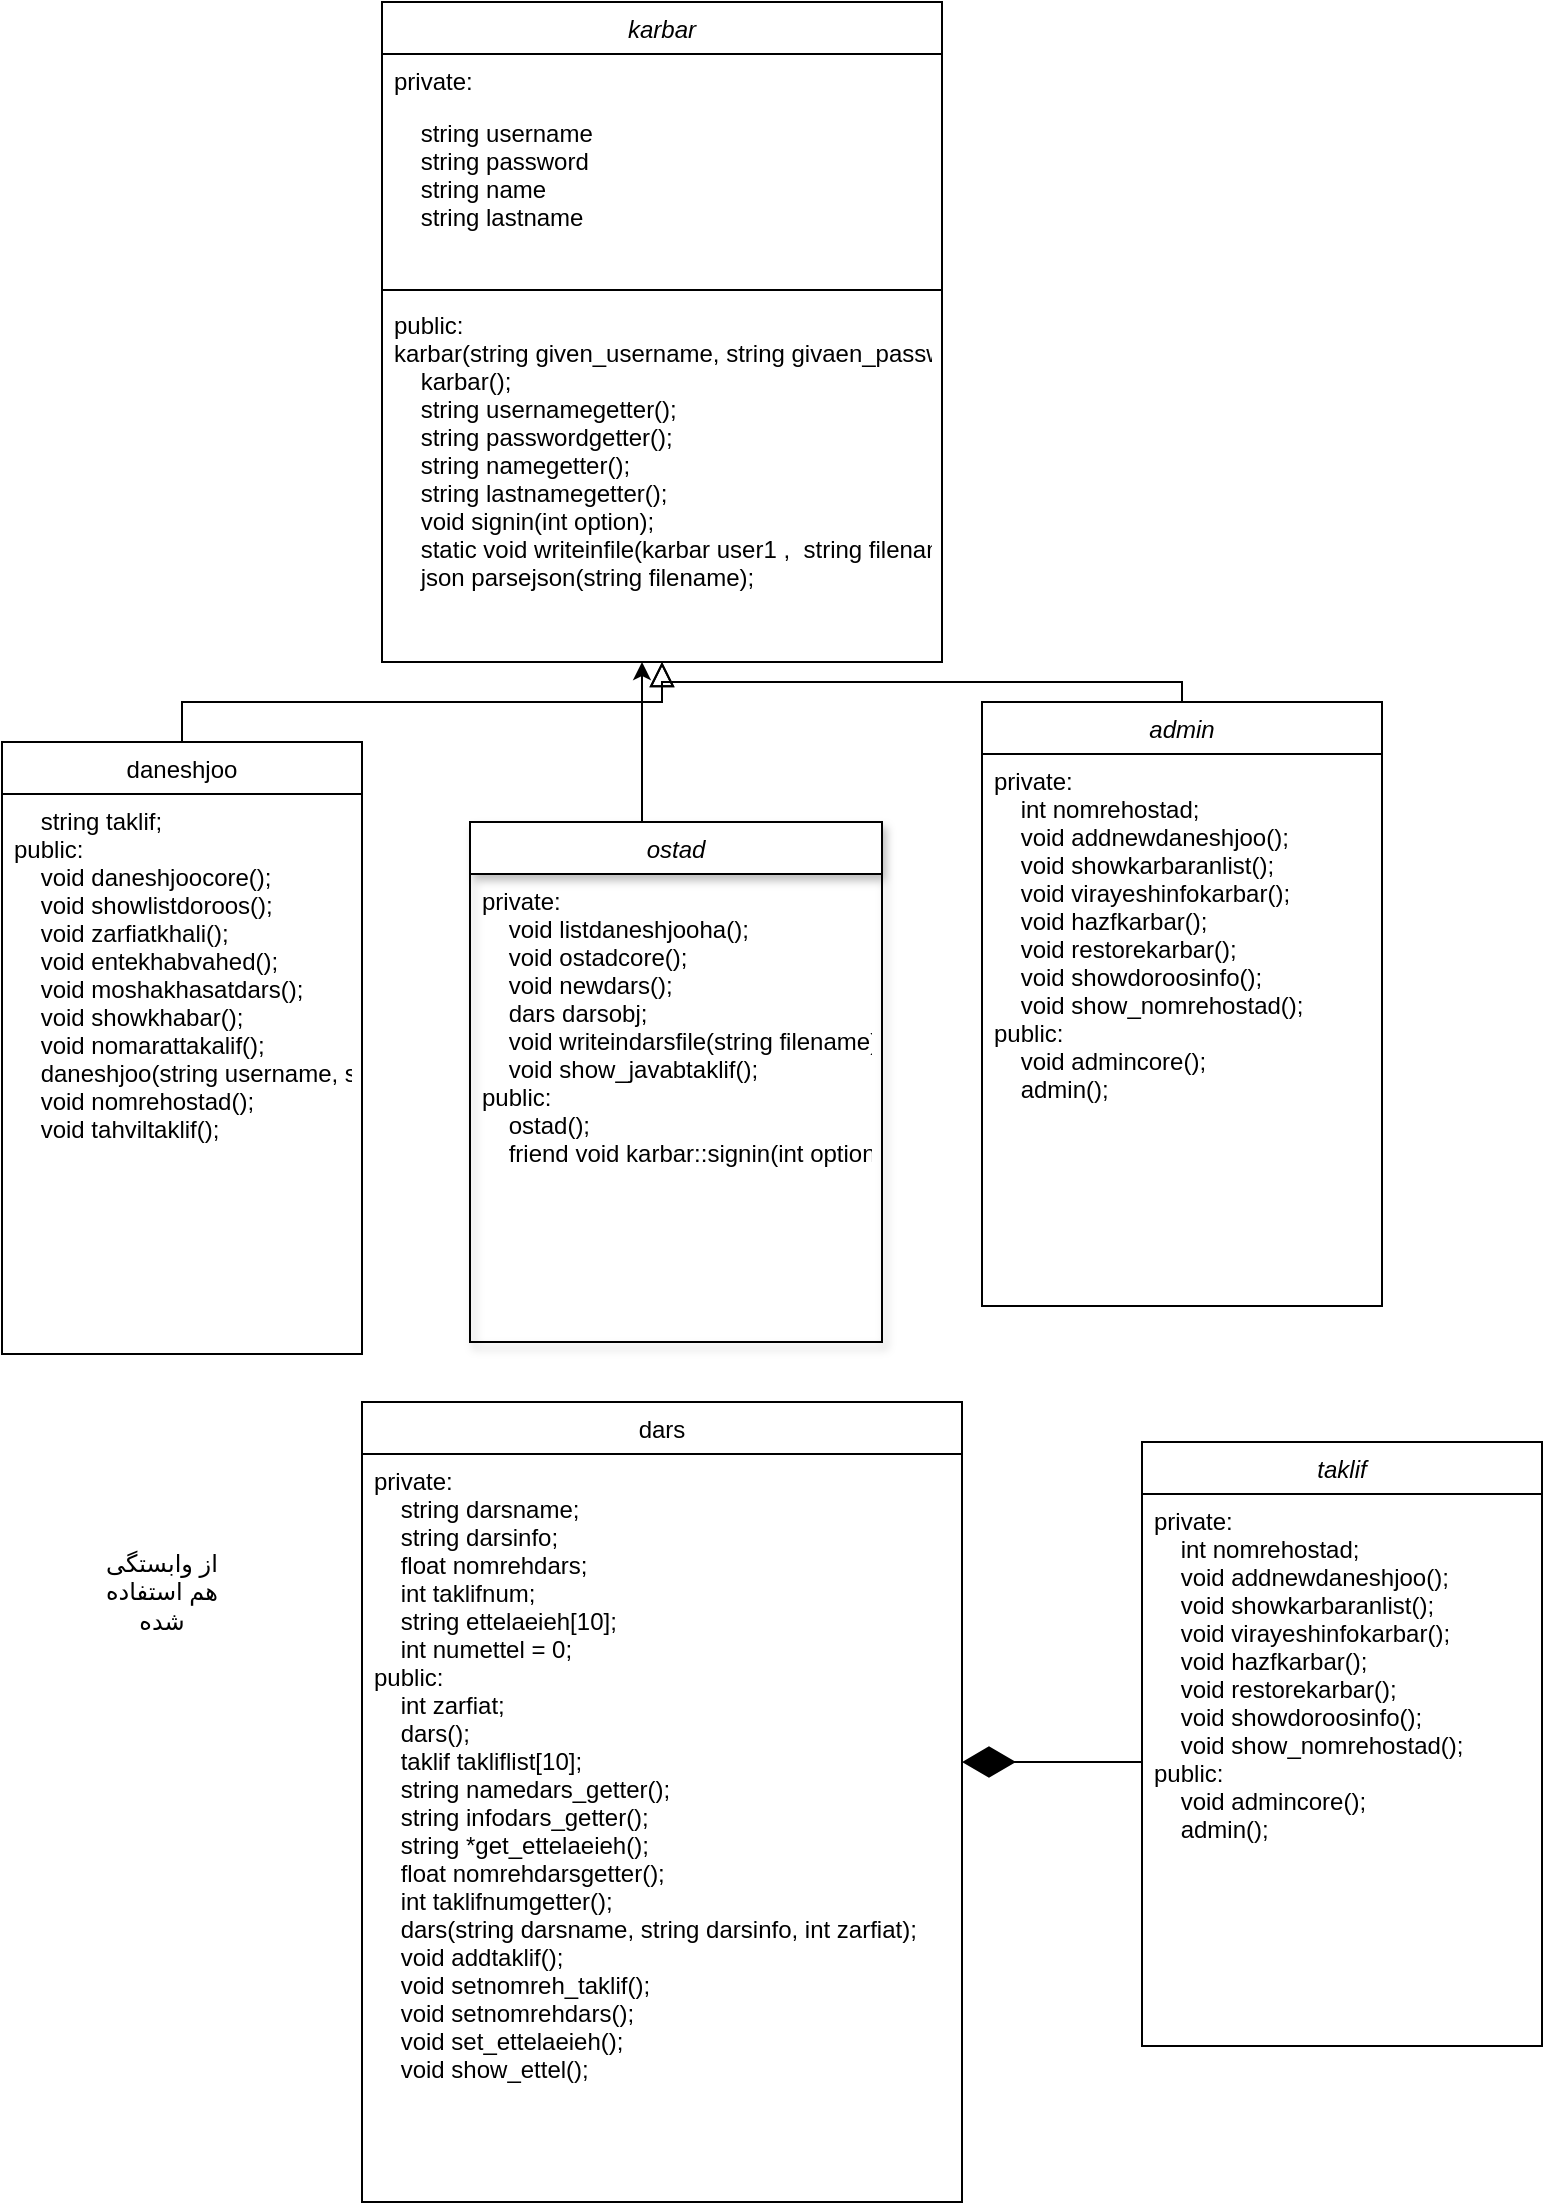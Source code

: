 <mxfile version="26.1.1">
  <diagram id="C5RBs43oDa-KdzZeNtuy" name="Page-1">
    <mxGraphModel dx="1215" dy="577" grid="1" gridSize="10" guides="1" tooltips="1" connect="1" arrows="1" fold="1" page="1" pageScale="1" pageWidth="827" pageHeight="1169" math="0" shadow="0">
      <root>
        <mxCell id="WIyWlLk6GJQsqaUBKTNV-0" />
        <mxCell id="WIyWlLk6GJQsqaUBKTNV-1" parent="WIyWlLk6GJQsqaUBKTNV-0" />
        <mxCell id="zkfFHV4jXpPFQw0GAbJ--0" value="karbar" style="swimlane;fontStyle=2;align=center;verticalAlign=top;childLayout=stackLayout;horizontal=1;startSize=26;horizontalStack=0;resizeParent=1;resizeLast=0;collapsible=1;marginBottom=0;rounded=0;shadow=0;strokeWidth=1;" parent="WIyWlLk6GJQsqaUBKTNV-1" vertex="1">
          <mxGeometry x="210" y="10" width="280" height="330" as="geometry">
            <mxRectangle x="230" y="140" width="160" height="26" as="alternateBounds" />
          </mxGeometry>
        </mxCell>
        <mxCell id="zkfFHV4jXpPFQw0GAbJ--1" value="private:&#xa;    " style="text;align=left;verticalAlign=top;spacingLeft=4;spacingRight=4;overflow=hidden;rotatable=0;points=[[0,0.5],[1,0.5]];portConstraint=eastwest;" parent="zkfFHV4jXpPFQw0GAbJ--0" vertex="1">
          <mxGeometry y="26" width="280" height="26" as="geometry" />
        </mxCell>
        <mxCell id="zkfFHV4jXpPFQw0GAbJ--2" value="    string username&#xa;    string password&#xa;    string name&#xa;    string lastname&#xa;" style="text;align=left;verticalAlign=top;spacingLeft=4;spacingRight=4;overflow=hidden;rotatable=0;points=[[0,0.5],[1,0.5]];portConstraint=eastwest;rounded=0;shadow=0;html=0;" parent="zkfFHV4jXpPFQw0GAbJ--0" vertex="1">
          <mxGeometry y="52" width="280" height="88" as="geometry" />
        </mxCell>
        <mxCell id="zkfFHV4jXpPFQw0GAbJ--4" value="" style="line;html=1;strokeWidth=1;align=left;verticalAlign=middle;spacingTop=-1;spacingLeft=3;spacingRight=3;rotatable=0;labelPosition=right;points=[];portConstraint=eastwest;" parent="zkfFHV4jXpPFQw0GAbJ--0" vertex="1">
          <mxGeometry y="140" width="280" height="8" as="geometry" />
        </mxCell>
        <mxCell id="zkfFHV4jXpPFQw0GAbJ--5" value="public:    &#xa;karbar(string given_username, string givaen_password, string given_name, string given_lastname);&#xa;    karbar();&#xa;    string usernamegetter();&#xa;    string passwordgetter();&#xa;    string namegetter();&#xa;    string lastnamegetter();&#xa;    void signin(int option);&#xa;    static void writeinfile(karbar user1 ,  string filename , int panel);&#xa;    json parsejson(string filename);" style="text;align=left;verticalAlign=top;spacingLeft=4;spacingRight=4;overflow=hidden;rotatable=0;points=[[0,0.5],[1,0.5]];portConstraint=eastwest;" parent="zkfFHV4jXpPFQw0GAbJ--0" vertex="1">
          <mxGeometry y="148" width="280" height="182" as="geometry" />
        </mxCell>
        <mxCell id="zkfFHV4jXpPFQw0GAbJ--6" value="daneshjoo" style="swimlane;fontStyle=0;align=center;verticalAlign=top;childLayout=stackLayout;horizontal=1;startSize=26;horizontalStack=0;resizeParent=1;resizeLast=0;collapsible=1;marginBottom=0;rounded=0;shadow=0;strokeWidth=1;" parent="WIyWlLk6GJQsqaUBKTNV-1" vertex="1">
          <mxGeometry x="20" y="380" width="180" height="306" as="geometry">
            <mxRectangle x="130" y="380" width="160" height="26" as="alternateBounds" />
          </mxGeometry>
        </mxCell>
        <mxCell id="zkfFHV4jXpPFQw0GAbJ--7" value="    string taklif;&#xa;public:&#xa;    void daneshjoocore();&#xa;    void showlistdoroos();&#xa;    void zarfiatkhali();&#xa;    void entekhabvahed();&#xa;    void moshakhasatdars();&#xa;    void showkhabar();&#xa;    void nomarattakalif();&#xa;    daneshjoo(string username, string password, string name, string lastname);&#xa;    void nomrehostad();&#xa;    void tahviltaklif();" style="text;align=left;verticalAlign=top;spacingLeft=4;spacingRight=4;overflow=hidden;rotatable=0;points=[[0,0.5],[1,0.5]];portConstraint=eastwest;" parent="zkfFHV4jXpPFQw0GAbJ--6" vertex="1">
          <mxGeometry y="26" width="180" height="280" as="geometry" />
        </mxCell>
        <mxCell id="zkfFHV4jXpPFQw0GAbJ--12" value="" style="endArrow=block;endSize=10;endFill=0;shadow=0;strokeWidth=1;rounded=0;curved=0;edgeStyle=elbowEdgeStyle;elbow=vertical;" parent="WIyWlLk6GJQsqaUBKTNV-1" source="zkfFHV4jXpPFQw0GAbJ--6" target="zkfFHV4jXpPFQw0GAbJ--0" edge="1">
          <mxGeometry width="160" relative="1" as="geometry">
            <mxPoint x="200" y="203" as="sourcePoint" />
            <mxPoint x="200" y="203" as="targetPoint" />
          </mxGeometry>
        </mxCell>
        <mxCell id="zkfFHV4jXpPFQw0GAbJ--16" value="" style="endArrow=block;endSize=10;endFill=0;shadow=0;strokeWidth=1;rounded=0;curved=0;edgeStyle=elbowEdgeStyle;elbow=vertical;exitX=0.5;exitY=0;exitDx=0;exitDy=0;" parent="WIyWlLk6GJQsqaUBKTNV-1" source="RYtqdAnqOB74bKwXAeZF-31" target="zkfFHV4jXpPFQw0GAbJ--0" edge="1">
          <mxGeometry width="160" relative="1" as="geometry">
            <mxPoint x="580" y="350" as="sourcePoint" />
            <mxPoint x="310" y="271" as="targetPoint" />
          </mxGeometry>
        </mxCell>
        <mxCell id="RYtqdAnqOB74bKwXAeZF-39" value="" style="edgeStyle=orthogonalEdgeStyle;rounded=0;orthogonalLoop=1;jettySize=auto;html=1;" parent="WIyWlLk6GJQsqaUBKTNV-1" source="RYtqdAnqOB74bKwXAeZF-25" target="zkfFHV4jXpPFQw0GAbJ--5" edge="1">
          <mxGeometry relative="1" as="geometry">
            <Array as="points">
              <mxPoint x="340" y="400" />
              <mxPoint x="340" y="400" />
            </Array>
          </mxGeometry>
        </mxCell>
        <mxCell id="RYtqdAnqOB74bKwXAeZF-25" value="ostad" style="swimlane;fontStyle=2;align=center;verticalAlign=top;childLayout=stackLayout;horizontal=1;startSize=26;horizontalStack=0;resizeParent=1;resizeLast=0;collapsible=1;marginBottom=0;rounded=0;shadow=1;strokeWidth=1;" parent="WIyWlLk6GJQsqaUBKTNV-1" vertex="1">
          <mxGeometry x="254" y="420" width="206" height="260" as="geometry">
            <mxRectangle x="230" y="140" width="160" height="26" as="alternateBounds" />
          </mxGeometry>
        </mxCell>
        <mxCell id="RYtqdAnqOB74bKwXAeZF-27" value="private:&#xa;    void listdaneshjooha();&#xa;    void ostadcore();&#xa;    void newdars();&#xa;    dars darsobj;&#xa;    void writeindarsfile(string filename);&#xa;    void show_javabtaklif();&#xa;public:&#xa;    ostad();&#xa;    friend void karbar::signin(int option);" style="text;align=left;verticalAlign=top;spacingLeft=4;spacingRight=4;overflow=hidden;rotatable=0;points=[[0,0.5],[1,0.5]];portConstraint=eastwest;rounded=0;shadow=1;html=0;" parent="RYtqdAnqOB74bKwXAeZF-25" vertex="1">
          <mxGeometry y="26" width="206" height="210" as="geometry" />
        </mxCell>
        <mxCell id="RYtqdAnqOB74bKwXAeZF-31" value="admin" style="swimlane;fontStyle=2;align=center;verticalAlign=top;childLayout=stackLayout;horizontal=1;startSize=26;horizontalStack=0;resizeParent=1;resizeLast=0;collapsible=1;marginBottom=0;rounded=0;shadow=0;strokeWidth=1;" parent="WIyWlLk6GJQsqaUBKTNV-1" vertex="1">
          <mxGeometry x="510" y="360" width="200" height="302" as="geometry">
            <mxRectangle x="230" y="140" width="160" height="26" as="alternateBounds" />
          </mxGeometry>
        </mxCell>
        <mxCell id="RYtqdAnqOB74bKwXAeZF-33" value="private:&#xa;    int nomrehostad;&#xa;    void addnewdaneshjoo();&#xa;    void showkarbaranlist();&#xa;    void virayeshinfokarbar();&#xa;    void hazfkarbar();&#xa;    void restorekarbar();&#xa;    void showdoroosinfo();&#xa;    void show_nomrehostad();&#xa;public:&#xa;    void admincore();&#xa;    admin();" style="text;align=left;verticalAlign=top;spacingLeft=4;spacingRight=4;overflow=hidden;rotatable=0;points=[[0,0.5],[1,0.5]];portConstraint=eastwest;rounded=0;shadow=0;html=0;" parent="RYtqdAnqOB74bKwXAeZF-31" vertex="1">
          <mxGeometry y="26" width="200" height="244" as="geometry" />
        </mxCell>
        <mxCell id="RYtqdAnqOB74bKwXAeZF-35" value="&#xa;" style="text;align=left;verticalAlign=top;spacingLeft=4;spacingRight=4;overflow=hidden;rotatable=0;points=[[0,0.5],[1,0.5]];portConstraint=eastwest;" parent="RYtqdAnqOB74bKwXAeZF-31" vertex="1">
          <mxGeometry y="270" width="200" height="10" as="geometry" />
        </mxCell>
        <mxCell id="DC6sn4bHzLhMU5F6mFXU-1" value="dars" style="swimlane;fontStyle=0;align=center;verticalAlign=top;childLayout=stackLayout;horizontal=1;startSize=26;horizontalStack=0;resizeParent=1;resizeLast=0;collapsible=1;marginBottom=0;rounded=0;shadow=0;strokeWidth=1;" vertex="1" parent="WIyWlLk6GJQsqaUBKTNV-1">
          <mxGeometry x="200" y="710" width="300" height="400" as="geometry">
            <mxRectangle x="130" y="380" width="160" height="26" as="alternateBounds" />
          </mxGeometry>
        </mxCell>
        <mxCell id="DC6sn4bHzLhMU5F6mFXU-2" value="private:&#xa;    string darsname;&#xa;    string darsinfo;&#xa;    float nomrehdars;&#xa;    int taklifnum;&#xa;    string ettelaeieh[10];&#xa;    int numettel = 0;&#xa;public:&#xa;    int zarfiat;&#xa;    dars();&#xa;    taklif takliflist[10];&#xa;    string namedars_getter();&#xa;    string infodars_getter();&#xa;    string *get_ettelaeieh();&#xa;    float nomrehdarsgetter();&#xa;    int taklifnumgetter();&#xa;    dars(string darsname, string darsinfo, int zarfiat);&#xa;    void addtaklif();&#xa;    void setnomreh_taklif();&#xa;    void setnomrehdars();&#xa;    void set_ettelaeieh();&#xa;    void show_ettel();" style="text;align=left;verticalAlign=top;spacingLeft=4;spacingRight=4;overflow=hidden;rotatable=0;points=[[0,0.5],[1,0.5]];portConstraint=eastwest;" vertex="1" parent="DC6sn4bHzLhMU5F6mFXU-1">
          <mxGeometry y="26" width="300" height="374" as="geometry" />
        </mxCell>
        <mxCell id="DC6sn4bHzLhMU5F6mFXU-3" value="taklif" style="swimlane;fontStyle=2;align=center;verticalAlign=top;childLayout=stackLayout;horizontal=1;startSize=26;horizontalStack=0;resizeParent=1;resizeLast=0;collapsible=1;marginBottom=0;rounded=0;shadow=0;strokeWidth=1;" vertex="1" parent="WIyWlLk6GJQsqaUBKTNV-1">
          <mxGeometry x="590" y="730" width="200" height="302" as="geometry">
            <mxRectangle x="230" y="140" width="160" height="26" as="alternateBounds" />
          </mxGeometry>
        </mxCell>
        <mxCell id="DC6sn4bHzLhMU5F6mFXU-4" value="private:&#xa;    int nomrehostad;&#xa;    void addnewdaneshjoo();&#xa;    void showkarbaranlist();&#xa;    void virayeshinfokarbar();&#xa;    void hazfkarbar();&#xa;    void restorekarbar();&#xa;    void showdoroosinfo();&#xa;    void show_nomrehostad();&#xa;public:&#xa;    void admincore();&#xa;    admin();" style="text;align=left;verticalAlign=top;spacingLeft=4;spacingRight=4;overflow=hidden;rotatable=0;points=[[0,0.5],[1,0.5]];portConstraint=eastwest;rounded=0;shadow=0;html=0;" vertex="1" parent="DC6sn4bHzLhMU5F6mFXU-3">
          <mxGeometry y="26" width="200" height="244" as="geometry" />
        </mxCell>
        <mxCell id="DC6sn4bHzLhMU5F6mFXU-5" value="&#xa;" style="text;align=left;verticalAlign=top;spacingLeft=4;spacingRight=4;overflow=hidden;rotatable=0;points=[[0,0.5],[1,0.5]];portConstraint=eastwest;" vertex="1" parent="DC6sn4bHzLhMU5F6mFXU-3">
          <mxGeometry y="270" width="200" height="10" as="geometry" />
        </mxCell>
        <mxCell id="DC6sn4bHzLhMU5F6mFXU-13" value="" style="endArrow=diamondThin;endFill=1;endSize=24;html=1;rounded=0;" edge="1" parent="WIyWlLk6GJQsqaUBKTNV-1">
          <mxGeometry width="160" relative="1" as="geometry">
            <mxPoint x="510" y="890" as="sourcePoint" />
            <mxPoint x="500" y="890" as="targetPoint" />
            <Array as="points">
              <mxPoint x="590" y="890" />
            </Array>
          </mxGeometry>
        </mxCell>
        <mxCell id="DC6sn4bHzLhMU5F6mFXU-14" value="از وابستگی هم استفاده شده" style="text;html=1;align=center;verticalAlign=middle;whiteSpace=wrap;rounded=0;" vertex="1" parent="WIyWlLk6GJQsqaUBKTNV-1">
          <mxGeometry x="70" y="790" width="60" height="30" as="geometry" />
        </mxCell>
      </root>
    </mxGraphModel>
  </diagram>
</mxfile>

